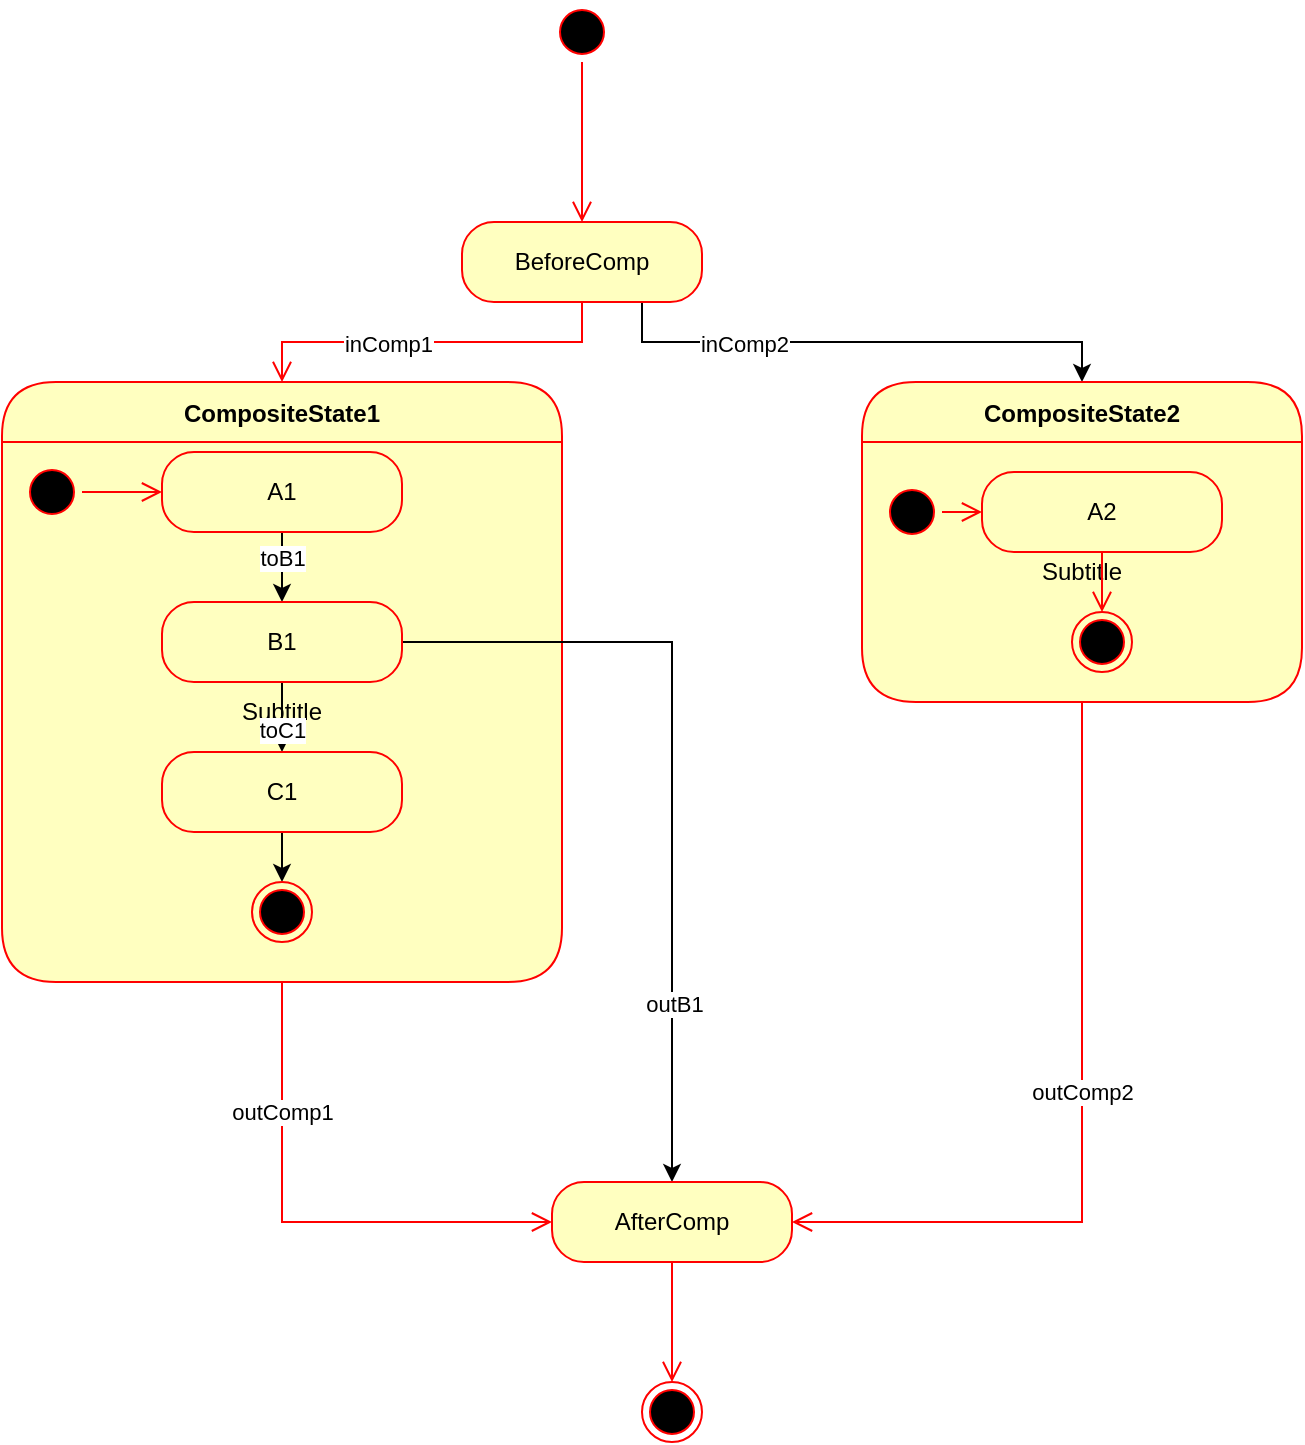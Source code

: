 <mxfile version="24.7.6">
  <diagram name="Seite-1" id="Ym4uU5xc3Zq1sK31a42n">
    <mxGraphModel dx="522" dy="538" grid="1" gridSize="10" guides="1" tooltips="1" connect="1" arrows="1" fold="1" page="1" pageScale="1" pageWidth="1500" pageHeight="850" math="0" shadow="0">
      <root>
        <mxCell id="0" />
        <mxCell id="1" parent="0" />
        <mxCell id="pgouLDkY4tAHKN4gBoEl-1" value="" style="ellipse;html=1;shape=startState;fillColor=#000000;strokeColor=#ff0000;" vertex="1" parent="1">
          <mxGeometry x="475" y="30" width="30" height="30" as="geometry" />
        </mxCell>
        <mxCell id="pgouLDkY4tAHKN4gBoEl-2" value="" style="edgeStyle=orthogonalEdgeStyle;html=1;verticalAlign=bottom;endArrow=open;endSize=8;strokeColor=#ff0000;rounded=0;entryX=0.5;entryY=0;entryDx=0;entryDy=0;" edge="1" source="pgouLDkY4tAHKN4gBoEl-1" parent="1" target="pgouLDkY4tAHKN4gBoEl-3">
          <mxGeometry relative="1" as="geometry">
            <mxPoint x="490" y="120" as="targetPoint" />
          </mxGeometry>
        </mxCell>
        <mxCell id="pgouLDkY4tAHKN4gBoEl-30" style="edgeStyle=orthogonalEdgeStyle;rounded=0;orthogonalLoop=1;jettySize=auto;html=1;entryX=0.5;entryY=0;entryDx=0;entryDy=0;exitX=0.75;exitY=1;exitDx=0;exitDy=0;" edge="1" parent="1" source="pgouLDkY4tAHKN4gBoEl-3" target="pgouLDkY4tAHKN4gBoEl-21">
          <mxGeometry relative="1" as="geometry" />
        </mxCell>
        <mxCell id="pgouLDkY4tAHKN4gBoEl-32" value="inComp2" style="edgeLabel;html=1;align=center;verticalAlign=middle;resizable=0;points=[];" vertex="1" connectable="0" parent="pgouLDkY4tAHKN4gBoEl-30">
          <mxGeometry x="-0.456" y="-1" relative="1" as="geometry">
            <mxPoint as="offset" />
          </mxGeometry>
        </mxCell>
        <mxCell id="pgouLDkY4tAHKN4gBoEl-3" value="BeforeComp" style="rounded=1;whiteSpace=wrap;html=1;arcSize=40;fontColor=#000000;fillColor=#ffffc0;strokeColor=#ff0000;" vertex="1" parent="1">
          <mxGeometry x="430" y="140" width="120" height="40" as="geometry" />
        </mxCell>
        <mxCell id="pgouLDkY4tAHKN4gBoEl-4" value="" style="edgeStyle=orthogonalEdgeStyle;html=1;verticalAlign=bottom;endArrow=open;endSize=8;strokeColor=#ff0000;rounded=0;entryX=0.5;entryY=0;entryDx=0;entryDy=0;" edge="1" source="pgouLDkY4tAHKN4gBoEl-3" parent="1" target="pgouLDkY4tAHKN4gBoEl-5">
          <mxGeometry relative="1" as="geometry">
            <mxPoint x="325" y="240" as="targetPoint" />
          </mxGeometry>
        </mxCell>
        <mxCell id="pgouLDkY4tAHKN4gBoEl-31" value="inComp1" style="edgeLabel;html=1;align=center;verticalAlign=middle;resizable=0;points=[];" vertex="1" connectable="0" parent="pgouLDkY4tAHKN4gBoEl-4">
          <mxGeometry x="0.238" y="1" relative="1" as="geometry">
            <mxPoint as="offset" />
          </mxGeometry>
        </mxCell>
        <mxCell id="pgouLDkY4tAHKN4gBoEl-5" value="CompositeState1" style="swimlane;fontStyle=1;align=center;verticalAlign=middle;childLayout=stackLayout;horizontal=1;startSize=30;horizontalStack=0;resizeParent=0;resizeLast=1;container=0;fontColor=#000000;collapsible=0;rounded=1;arcSize=30;strokeColor=#ff0000;fillColor=#ffffc0;swimlaneFillColor=#ffffc0;dropTarget=0;" vertex="1" parent="1">
          <mxGeometry x="200" y="220" width="280" height="300" as="geometry" />
        </mxCell>
        <mxCell id="pgouLDkY4tAHKN4gBoEl-6" value="Subtitle" style="text;html=1;strokeColor=none;fillColor=none;align=center;verticalAlign=middle;spacingLeft=4;spacingRight=4;whiteSpace=wrap;overflow=hidden;rotatable=0;fontColor=#000000;" vertex="1" parent="pgouLDkY4tAHKN4gBoEl-5">
          <mxGeometry y="30" width="280" height="270" as="geometry" />
        </mxCell>
        <mxCell id="pgouLDkY4tAHKN4gBoEl-7" value="" style="edgeStyle=orthogonalEdgeStyle;html=1;verticalAlign=bottom;endArrow=open;endSize=8;strokeColor=#ff0000;rounded=0;entryX=0;entryY=0.5;entryDx=0;entryDy=0;" edge="1" source="pgouLDkY4tAHKN4gBoEl-5" parent="1" target="pgouLDkY4tAHKN4gBoEl-33">
          <mxGeometry relative="1" as="geometry">
            <mxPoint x="280" y="660" as="targetPoint" />
          </mxGeometry>
        </mxCell>
        <mxCell id="pgouLDkY4tAHKN4gBoEl-36" value="outComp1" style="edgeLabel;html=1;align=center;verticalAlign=middle;resizable=0;points=[];" vertex="1" connectable="0" parent="pgouLDkY4tAHKN4gBoEl-7">
          <mxGeometry x="-0.493" relative="1" as="geometry">
            <mxPoint as="offset" />
          </mxGeometry>
        </mxCell>
        <mxCell id="pgouLDkY4tAHKN4gBoEl-8" value="" style="ellipse;html=1;shape=startState;fillColor=#000000;strokeColor=#ff0000;" vertex="1" parent="1">
          <mxGeometry x="210" y="260" width="30" height="30" as="geometry" />
        </mxCell>
        <mxCell id="pgouLDkY4tAHKN4gBoEl-9" value="" style="edgeStyle=orthogonalEdgeStyle;html=1;verticalAlign=bottom;endArrow=open;endSize=8;strokeColor=#ff0000;rounded=0;" edge="1" source="pgouLDkY4tAHKN4gBoEl-8" parent="1" target="pgouLDkY4tAHKN4gBoEl-10">
          <mxGeometry relative="1" as="geometry">
            <mxPoint x="225" y="350" as="targetPoint" />
          </mxGeometry>
        </mxCell>
        <mxCell id="pgouLDkY4tAHKN4gBoEl-13" value="" style="edgeStyle=orthogonalEdgeStyle;rounded=0;orthogonalLoop=1;jettySize=auto;html=1;" edge="1" parent="1" source="pgouLDkY4tAHKN4gBoEl-10" target="pgouLDkY4tAHKN4gBoEl-12">
          <mxGeometry relative="1" as="geometry" />
        </mxCell>
        <mxCell id="pgouLDkY4tAHKN4gBoEl-14" value="toB1" style="edgeLabel;html=1;align=center;verticalAlign=middle;resizable=0;points=[];" vertex="1" connectable="0" parent="pgouLDkY4tAHKN4gBoEl-13">
          <mxGeometry x="-0.422" relative="1" as="geometry">
            <mxPoint as="offset" />
          </mxGeometry>
        </mxCell>
        <mxCell id="pgouLDkY4tAHKN4gBoEl-10" value="A1" style="rounded=1;whiteSpace=wrap;html=1;arcSize=40;fontColor=#000000;fillColor=#ffffc0;strokeColor=#ff0000;" vertex="1" parent="1">
          <mxGeometry x="280" y="255" width="120" height="40" as="geometry" />
        </mxCell>
        <mxCell id="pgouLDkY4tAHKN4gBoEl-16" value="" style="edgeStyle=orthogonalEdgeStyle;rounded=0;orthogonalLoop=1;jettySize=auto;html=1;" edge="1" parent="1" source="pgouLDkY4tAHKN4gBoEl-12" target="pgouLDkY4tAHKN4gBoEl-15">
          <mxGeometry relative="1" as="geometry" />
        </mxCell>
        <mxCell id="pgouLDkY4tAHKN4gBoEl-17" value="toC1" style="edgeLabel;html=1;align=center;verticalAlign=middle;resizable=0;points=[];" vertex="1" connectable="0" parent="pgouLDkY4tAHKN4gBoEl-16">
          <mxGeometry x="0.52" relative="1" as="geometry">
            <mxPoint as="offset" />
          </mxGeometry>
        </mxCell>
        <mxCell id="pgouLDkY4tAHKN4gBoEl-39" style="edgeStyle=orthogonalEdgeStyle;rounded=0;orthogonalLoop=1;jettySize=auto;html=1;entryX=0.5;entryY=0;entryDx=0;entryDy=0;" edge="1" parent="1" source="pgouLDkY4tAHKN4gBoEl-12" target="pgouLDkY4tAHKN4gBoEl-33">
          <mxGeometry relative="1" as="geometry" />
        </mxCell>
        <mxCell id="pgouLDkY4tAHKN4gBoEl-40" value="outB1" style="edgeLabel;html=1;align=center;verticalAlign=middle;resizable=0;points=[];" vertex="1" connectable="0" parent="pgouLDkY4tAHKN4gBoEl-39">
          <mxGeometry x="0.561" y="1" relative="1" as="geometry">
            <mxPoint as="offset" />
          </mxGeometry>
        </mxCell>
        <mxCell id="pgouLDkY4tAHKN4gBoEl-12" value="B1" style="rounded=1;whiteSpace=wrap;html=1;arcSize=40;fontColor=#000000;fillColor=#ffffc0;strokeColor=#ff0000;" vertex="1" parent="1">
          <mxGeometry x="280" y="330" width="120" height="40" as="geometry" />
        </mxCell>
        <mxCell id="pgouLDkY4tAHKN4gBoEl-19" value="" style="edgeStyle=orthogonalEdgeStyle;rounded=0;orthogonalLoop=1;jettySize=auto;html=1;" edge="1" parent="1" source="pgouLDkY4tAHKN4gBoEl-15" target="pgouLDkY4tAHKN4gBoEl-20">
          <mxGeometry relative="1" as="geometry">
            <mxPoint x="340" y="470" as="targetPoint" />
          </mxGeometry>
        </mxCell>
        <mxCell id="pgouLDkY4tAHKN4gBoEl-15" value="C1" style="rounded=1;whiteSpace=wrap;html=1;arcSize=40;fontColor=#000000;fillColor=#ffffc0;strokeColor=#ff0000;" vertex="1" parent="1">
          <mxGeometry x="280" y="405" width="120" height="40" as="geometry" />
        </mxCell>
        <mxCell id="pgouLDkY4tAHKN4gBoEl-20" value="" style="ellipse;html=1;shape=endState;fillColor=#000000;strokeColor=#ff0000;" vertex="1" parent="1">
          <mxGeometry x="325" y="470" width="30" height="30" as="geometry" />
        </mxCell>
        <mxCell id="pgouLDkY4tAHKN4gBoEl-21" value="CompositeState2" style="swimlane;fontStyle=1;align=center;verticalAlign=middle;childLayout=stackLayout;horizontal=1;startSize=30;horizontalStack=0;resizeParent=0;resizeLast=1;container=0;fontColor=#000000;collapsible=0;rounded=1;arcSize=30;strokeColor=#ff0000;fillColor=#ffffc0;swimlaneFillColor=#ffffc0;dropTarget=0;" vertex="1" parent="1">
          <mxGeometry x="630" y="220" width="220" height="160" as="geometry" />
        </mxCell>
        <mxCell id="pgouLDkY4tAHKN4gBoEl-22" value="Subtitle" style="text;html=1;strokeColor=none;fillColor=none;align=center;verticalAlign=middle;spacingLeft=4;spacingRight=4;whiteSpace=wrap;overflow=hidden;rotatable=0;fontColor=#000000;" vertex="1" parent="pgouLDkY4tAHKN4gBoEl-21">
          <mxGeometry y="30" width="220" height="130" as="geometry" />
        </mxCell>
        <mxCell id="pgouLDkY4tAHKN4gBoEl-23" value="" style="edgeStyle=orthogonalEdgeStyle;html=1;verticalAlign=bottom;endArrow=open;endSize=8;strokeColor=#ff0000;rounded=0;entryX=1;entryY=0.5;entryDx=0;entryDy=0;exitX=0.5;exitY=1;exitDx=0;exitDy=0;" edge="1" source="pgouLDkY4tAHKN4gBoEl-22" parent="1" target="pgouLDkY4tAHKN4gBoEl-33">
          <mxGeometry relative="1" as="geometry">
            <mxPoint x="720" y="500" as="targetPoint" />
          </mxGeometry>
        </mxCell>
        <mxCell id="pgouLDkY4tAHKN4gBoEl-37" value="outComp2" style="edgeLabel;html=1;align=center;verticalAlign=middle;resizable=0;points=[];" vertex="1" connectable="0" parent="pgouLDkY4tAHKN4gBoEl-23">
          <mxGeometry x="-0.039" relative="1" as="geometry">
            <mxPoint as="offset" />
          </mxGeometry>
        </mxCell>
        <mxCell id="pgouLDkY4tAHKN4gBoEl-24" value="A2" style="rounded=1;whiteSpace=wrap;html=1;arcSize=40;fontColor=#000000;fillColor=#ffffc0;strokeColor=#ff0000;" vertex="1" parent="1">
          <mxGeometry x="690" y="265" width="120" height="40" as="geometry" />
        </mxCell>
        <mxCell id="pgouLDkY4tAHKN4gBoEl-25" value="" style="edgeStyle=orthogonalEdgeStyle;html=1;verticalAlign=bottom;endArrow=open;endSize=8;strokeColor=#ff0000;rounded=0;entryX=0.5;entryY=0;entryDx=0;entryDy=0;" edge="1" source="pgouLDkY4tAHKN4gBoEl-24" parent="1" target="pgouLDkY4tAHKN4gBoEl-26">
          <mxGeometry relative="1" as="geometry">
            <mxPoint x="750" y="350" as="targetPoint" />
          </mxGeometry>
        </mxCell>
        <mxCell id="pgouLDkY4tAHKN4gBoEl-26" value="" style="ellipse;html=1;shape=endState;fillColor=#000000;strokeColor=#ff0000;" vertex="1" parent="1">
          <mxGeometry x="735" y="335" width="30" height="30" as="geometry" />
        </mxCell>
        <mxCell id="pgouLDkY4tAHKN4gBoEl-27" value="" style="ellipse;html=1;shape=startState;fillColor=#000000;strokeColor=#ff0000;" vertex="1" parent="1">
          <mxGeometry x="640" y="270" width="30" height="30" as="geometry" />
        </mxCell>
        <mxCell id="pgouLDkY4tAHKN4gBoEl-28" value="" style="edgeStyle=orthogonalEdgeStyle;html=1;verticalAlign=bottom;endArrow=open;endSize=8;strokeColor=#ff0000;rounded=0;entryX=0;entryY=0.5;entryDx=0;entryDy=0;" edge="1" source="pgouLDkY4tAHKN4gBoEl-27" parent="1" target="pgouLDkY4tAHKN4gBoEl-24">
          <mxGeometry relative="1" as="geometry">
            <mxPoint x="655" y="365" as="targetPoint" />
          </mxGeometry>
        </mxCell>
        <mxCell id="pgouLDkY4tAHKN4gBoEl-33" value="AfterComp" style="rounded=1;whiteSpace=wrap;html=1;arcSize=40;fontColor=#000000;fillColor=#ffffc0;strokeColor=#ff0000;" vertex="1" parent="1">
          <mxGeometry x="475" y="620" width="120" height="40" as="geometry" />
        </mxCell>
        <mxCell id="pgouLDkY4tAHKN4gBoEl-34" value="" style="edgeStyle=orthogonalEdgeStyle;html=1;verticalAlign=bottom;endArrow=open;endSize=8;strokeColor=#ff0000;rounded=0;entryX=0.5;entryY=0;entryDx=0;entryDy=0;" edge="1" source="pgouLDkY4tAHKN4gBoEl-33" parent="1" target="pgouLDkY4tAHKN4gBoEl-35">
          <mxGeometry relative="1" as="geometry">
            <mxPoint x="540" y="740" as="targetPoint" />
          </mxGeometry>
        </mxCell>
        <mxCell id="pgouLDkY4tAHKN4gBoEl-35" value="" style="ellipse;html=1;shape=endState;fillColor=#000000;strokeColor=#ff0000;" vertex="1" parent="1">
          <mxGeometry x="520" y="720" width="30" height="30" as="geometry" />
        </mxCell>
      </root>
    </mxGraphModel>
  </diagram>
</mxfile>
